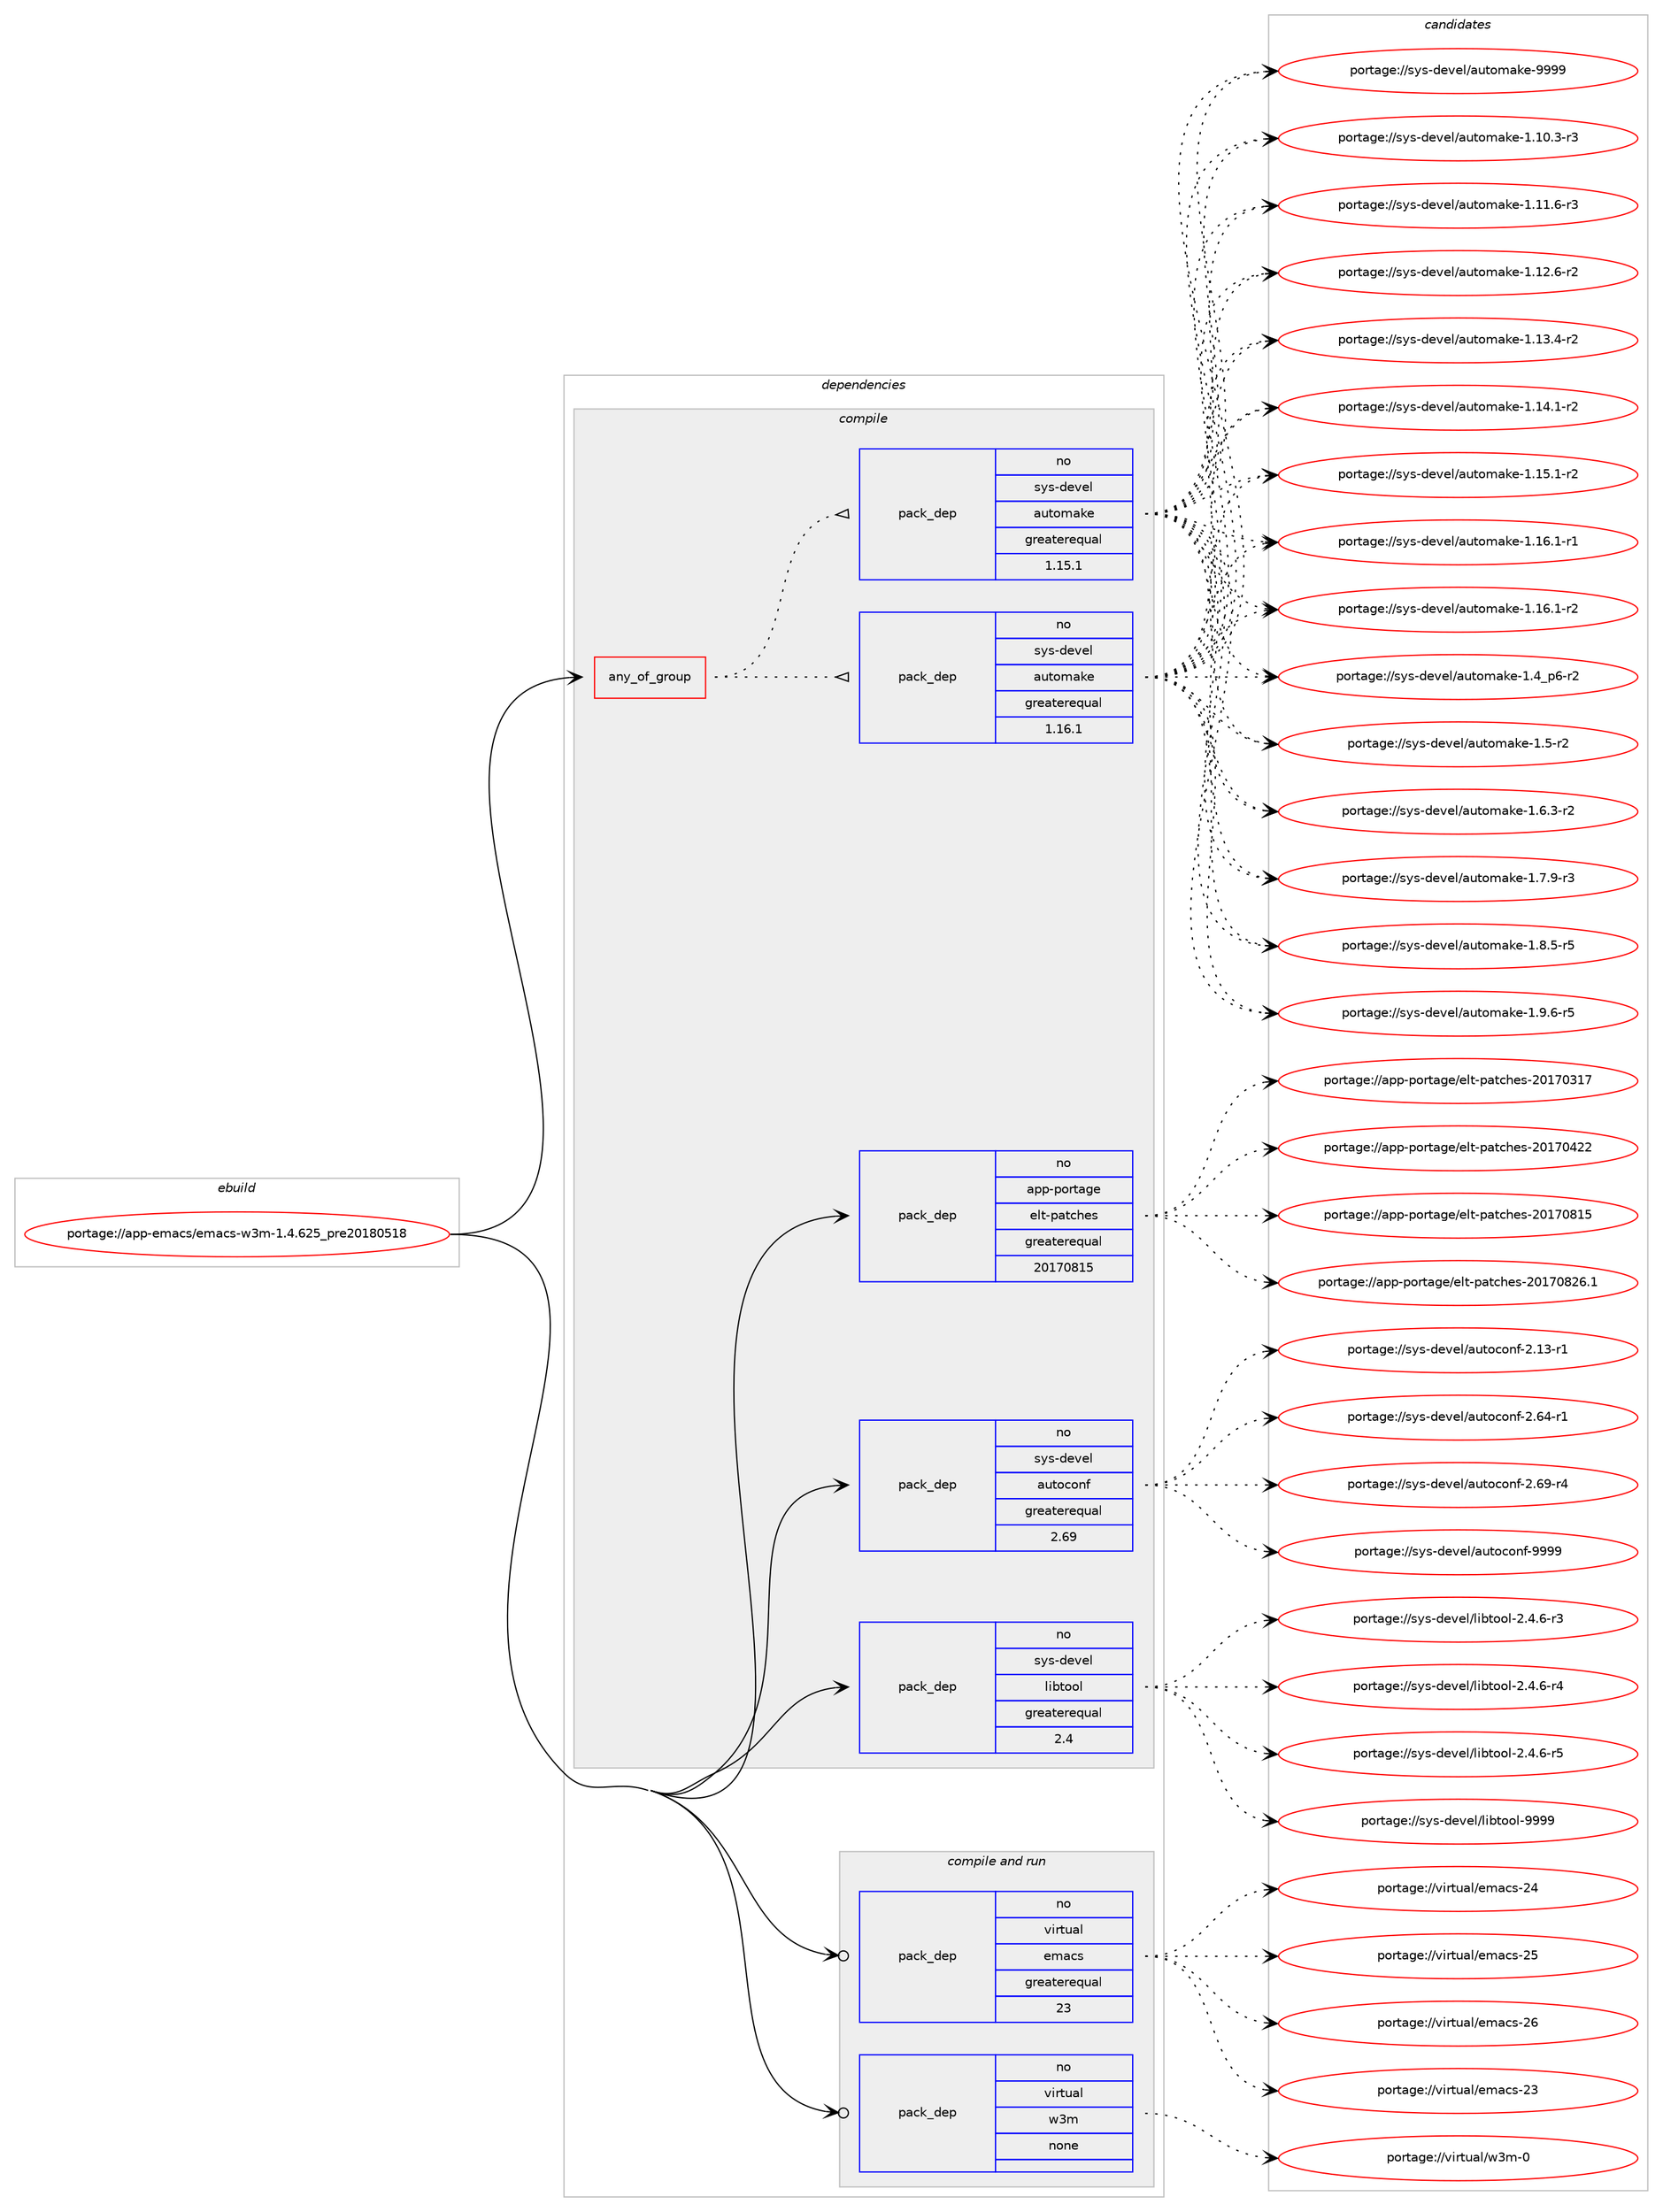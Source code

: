 digraph prolog {

# *************
# Graph options
# *************

newrank=true;
concentrate=true;
compound=true;
graph [rankdir=LR,fontname=Helvetica,fontsize=10,ranksep=1.5];#, ranksep=2.5, nodesep=0.2];
edge  [arrowhead=vee];
node  [fontname=Helvetica,fontsize=10];

# **********
# The ebuild
# **********

subgraph cluster_leftcol {
color=gray;
rank=same;
label=<<i>ebuild</i>>;
id [label="portage://app-emacs/emacs-w3m-1.4.625_pre20180518", color=red, width=4, href="../app-emacs/emacs-w3m-1.4.625_pre20180518.svg"];
}

# ****************
# The dependencies
# ****************

subgraph cluster_midcol {
color=gray;
label=<<i>dependencies</i>>;
subgraph cluster_compile {
fillcolor="#eeeeee";
style=filled;
label=<<i>compile</i>>;
subgraph any335 {
dependency18352 [label=<<TABLE BORDER="0" CELLBORDER="1" CELLSPACING="0" CELLPADDING="4"><TR><TD CELLPADDING="10">any_of_group</TD></TR></TABLE>>, shape=none, color=red];subgraph pack13486 {
dependency18353 [label=<<TABLE BORDER="0" CELLBORDER="1" CELLSPACING="0" CELLPADDING="4" WIDTH="220"><TR><TD ROWSPAN="6" CELLPADDING="30">pack_dep</TD></TR><TR><TD WIDTH="110">no</TD></TR><TR><TD>sys-devel</TD></TR><TR><TD>automake</TD></TR><TR><TD>greaterequal</TD></TR><TR><TD>1.16.1</TD></TR></TABLE>>, shape=none, color=blue];
}
dependency18352:e -> dependency18353:w [weight=20,style="dotted",arrowhead="oinv"];
subgraph pack13487 {
dependency18354 [label=<<TABLE BORDER="0" CELLBORDER="1" CELLSPACING="0" CELLPADDING="4" WIDTH="220"><TR><TD ROWSPAN="6" CELLPADDING="30">pack_dep</TD></TR><TR><TD WIDTH="110">no</TD></TR><TR><TD>sys-devel</TD></TR><TR><TD>automake</TD></TR><TR><TD>greaterequal</TD></TR><TR><TD>1.15.1</TD></TR></TABLE>>, shape=none, color=blue];
}
dependency18352:e -> dependency18354:w [weight=20,style="dotted",arrowhead="oinv"];
}
id:e -> dependency18352:w [weight=20,style="solid",arrowhead="vee"];
subgraph pack13488 {
dependency18355 [label=<<TABLE BORDER="0" CELLBORDER="1" CELLSPACING="0" CELLPADDING="4" WIDTH="220"><TR><TD ROWSPAN="6" CELLPADDING="30">pack_dep</TD></TR><TR><TD WIDTH="110">no</TD></TR><TR><TD>app-portage</TD></TR><TR><TD>elt-patches</TD></TR><TR><TD>greaterequal</TD></TR><TR><TD>20170815</TD></TR></TABLE>>, shape=none, color=blue];
}
id:e -> dependency18355:w [weight=20,style="solid",arrowhead="vee"];
subgraph pack13489 {
dependency18356 [label=<<TABLE BORDER="0" CELLBORDER="1" CELLSPACING="0" CELLPADDING="4" WIDTH="220"><TR><TD ROWSPAN="6" CELLPADDING="30">pack_dep</TD></TR><TR><TD WIDTH="110">no</TD></TR><TR><TD>sys-devel</TD></TR><TR><TD>autoconf</TD></TR><TR><TD>greaterequal</TD></TR><TR><TD>2.69</TD></TR></TABLE>>, shape=none, color=blue];
}
id:e -> dependency18356:w [weight=20,style="solid",arrowhead="vee"];
subgraph pack13490 {
dependency18357 [label=<<TABLE BORDER="0" CELLBORDER="1" CELLSPACING="0" CELLPADDING="4" WIDTH="220"><TR><TD ROWSPAN="6" CELLPADDING="30">pack_dep</TD></TR><TR><TD WIDTH="110">no</TD></TR><TR><TD>sys-devel</TD></TR><TR><TD>libtool</TD></TR><TR><TD>greaterequal</TD></TR><TR><TD>2.4</TD></TR></TABLE>>, shape=none, color=blue];
}
id:e -> dependency18357:w [weight=20,style="solid",arrowhead="vee"];
}
subgraph cluster_compileandrun {
fillcolor="#eeeeee";
style=filled;
label=<<i>compile and run</i>>;
subgraph pack13491 {
dependency18358 [label=<<TABLE BORDER="0" CELLBORDER="1" CELLSPACING="0" CELLPADDING="4" WIDTH="220"><TR><TD ROWSPAN="6" CELLPADDING="30">pack_dep</TD></TR><TR><TD WIDTH="110">no</TD></TR><TR><TD>virtual</TD></TR><TR><TD>emacs</TD></TR><TR><TD>greaterequal</TD></TR><TR><TD>23</TD></TR></TABLE>>, shape=none, color=blue];
}
id:e -> dependency18358:w [weight=20,style="solid",arrowhead="odotvee"];
subgraph pack13492 {
dependency18359 [label=<<TABLE BORDER="0" CELLBORDER="1" CELLSPACING="0" CELLPADDING="4" WIDTH="220"><TR><TD ROWSPAN="6" CELLPADDING="30">pack_dep</TD></TR><TR><TD WIDTH="110">no</TD></TR><TR><TD>virtual</TD></TR><TR><TD>w3m</TD></TR><TR><TD>none</TD></TR><TR><TD></TD></TR></TABLE>>, shape=none, color=blue];
}
id:e -> dependency18359:w [weight=20,style="solid",arrowhead="odotvee"];
}
subgraph cluster_run {
fillcolor="#eeeeee";
style=filled;
label=<<i>run</i>>;
}
}

# **************
# The candidates
# **************

subgraph cluster_choices {
rank=same;
color=gray;
label=<<i>candidates</i>>;

subgraph choice13486 {
color=black;
nodesep=1;
choiceportage11512111545100101118101108479711711611110997107101454946494846514511451 [label="portage://sys-devel/automake-1.10.3-r3", color=red, width=4,href="../sys-devel/automake-1.10.3-r3.svg"];
choiceportage11512111545100101118101108479711711611110997107101454946494946544511451 [label="portage://sys-devel/automake-1.11.6-r3", color=red, width=4,href="../sys-devel/automake-1.11.6-r3.svg"];
choiceportage11512111545100101118101108479711711611110997107101454946495046544511450 [label="portage://sys-devel/automake-1.12.6-r2", color=red, width=4,href="../sys-devel/automake-1.12.6-r2.svg"];
choiceportage11512111545100101118101108479711711611110997107101454946495146524511450 [label="portage://sys-devel/automake-1.13.4-r2", color=red, width=4,href="../sys-devel/automake-1.13.4-r2.svg"];
choiceportage11512111545100101118101108479711711611110997107101454946495246494511450 [label="portage://sys-devel/automake-1.14.1-r2", color=red, width=4,href="../sys-devel/automake-1.14.1-r2.svg"];
choiceportage11512111545100101118101108479711711611110997107101454946495346494511450 [label="portage://sys-devel/automake-1.15.1-r2", color=red, width=4,href="../sys-devel/automake-1.15.1-r2.svg"];
choiceportage11512111545100101118101108479711711611110997107101454946495446494511449 [label="portage://sys-devel/automake-1.16.1-r1", color=red, width=4,href="../sys-devel/automake-1.16.1-r1.svg"];
choiceportage11512111545100101118101108479711711611110997107101454946495446494511450 [label="portage://sys-devel/automake-1.16.1-r2", color=red, width=4,href="../sys-devel/automake-1.16.1-r2.svg"];
choiceportage115121115451001011181011084797117116111109971071014549465295112544511450 [label="portage://sys-devel/automake-1.4_p6-r2", color=red, width=4,href="../sys-devel/automake-1.4_p6-r2.svg"];
choiceportage11512111545100101118101108479711711611110997107101454946534511450 [label="portage://sys-devel/automake-1.5-r2", color=red, width=4,href="../sys-devel/automake-1.5-r2.svg"];
choiceportage115121115451001011181011084797117116111109971071014549465446514511450 [label="portage://sys-devel/automake-1.6.3-r2", color=red, width=4,href="../sys-devel/automake-1.6.3-r2.svg"];
choiceportage115121115451001011181011084797117116111109971071014549465546574511451 [label="portage://sys-devel/automake-1.7.9-r3", color=red, width=4,href="../sys-devel/automake-1.7.9-r3.svg"];
choiceportage115121115451001011181011084797117116111109971071014549465646534511453 [label="portage://sys-devel/automake-1.8.5-r5", color=red, width=4,href="../sys-devel/automake-1.8.5-r5.svg"];
choiceportage115121115451001011181011084797117116111109971071014549465746544511453 [label="portage://sys-devel/automake-1.9.6-r5", color=red, width=4,href="../sys-devel/automake-1.9.6-r5.svg"];
choiceportage115121115451001011181011084797117116111109971071014557575757 [label="portage://sys-devel/automake-9999", color=red, width=4,href="../sys-devel/automake-9999.svg"];
dependency18353:e -> choiceportage11512111545100101118101108479711711611110997107101454946494846514511451:w [style=dotted,weight="100"];
dependency18353:e -> choiceportage11512111545100101118101108479711711611110997107101454946494946544511451:w [style=dotted,weight="100"];
dependency18353:e -> choiceportage11512111545100101118101108479711711611110997107101454946495046544511450:w [style=dotted,weight="100"];
dependency18353:e -> choiceportage11512111545100101118101108479711711611110997107101454946495146524511450:w [style=dotted,weight="100"];
dependency18353:e -> choiceportage11512111545100101118101108479711711611110997107101454946495246494511450:w [style=dotted,weight="100"];
dependency18353:e -> choiceportage11512111545100101118101108479711711611110997107101454946495346494511450:w [style=dotted,weight="100"];
dependency18353:e -> choiceportage11512111545100101118101108479711711611110997107101454946495446494511449:w [style=dotted,weight="100"];
dependency18353:e -> choiceportage11512111545100101118101108479711711611110997107101454946495446494511450:w [style=dotted,weight="100"];
dependency18353:e -> choiceportage115121115451001011181011084797117116111109971071014549465295112544511450:w [style=dotted,weight="100"];
dependency18353:e -> choiceportage11512111545100101118101108479711711611110997107101454946534511450:w [style=dotted,weight="100"];
dependency18353:e -> choiceportage115121115451001011181011084797117116111109971071014549465446514511450:w [style=dotted,weight="100"];
dependency18353:e -> choiceportage115121115451001011181011084797117116111109971071014549465546574511451:w [style=dotted,weight="100"];
dependency18353:e -> choiceportage115121115451001011181011084797117116111109971071014549465646534511453:w [style=dotted,weight="100"];
dependency18353:e -> choiceportage115121115451001011181011084797117116111109971071014549465746544511453:w [style=dotted,weight="100"];
dependency18353:e -> choiceportage115121115451001011181011084797117116111109971071014557575757:w [style=dotted,weight="100"];
}
subgraph choice13487 {
color=black;
nodesep=1;
choiceportage11512111545100101118101108479711711611110997107101454946494846514511451 [label="portage://sys-devel/automake-1.10.3-r3", color=red, width=4,href="../sys-devel/automake-1.10.3-r3.svg"];
choiceportage11512111545100101118101108479711711611110997107101454946494946544511451 [label="portage://sys-devel/automake-1.11.6-r3", color=red, width=4,href="../sys-devel/automake-1.11.6-r3.svg"];
choiceportage11512111545100101118101108479711711611110997107101454946495046544511450 [label="portage://sys-devel/automake-1.12.6-r2", color=red, width=4,href="../sys-devel/automake-1.12.6-r2.svg"];
choiceportage11512111545100101118101108479711711611110997107101454946495146524511450 [label="portage://sys-devel/automake-1.13.4-r2", color=red, width=4,href="../sys-devel/automake-1.13.4-r2.svg"];
choiceportage11512111545100101118101108479711711611110997107101454946495246494511450 [label="portage://sys-devel/automake-1.14.1-r2", color=red, width=4,href="../sys-devel/automake-1.14.1-r2.svg"];
choiceportage11512111545100101118101108479711711611110997107101454946495346494511450 [label="portage://sys-devel/automake-1.15.1-r2", color=red, width=4,href="../sys-devel/automake-1.15.1-r2.svg"];
choiceportage11512111545100101118101108479711711611110997107101454946495446494511449 [label="portage://sys-devel/automake-1.16.1-r1", color=red, width=4,href="../sys-devel/automake-1.16.1-r1.svg"];
choiceportage11512111545100101118101108479711711611110997107101454946495446494511450 [label="portage://sys-devel/automake-1.16.1-r2", color=red, width=4,href="../sys-devel/automake-1.16.1-r2.svg"];
choiceportage115121115451001011181011084797117116111109971071014549465295112544511450 [label="portage://sys-devel/automake-1.4_p6-r2", color=red, width=4,href="../sys-devel/automake-1.4_p6-r2.svg"];
choiceportage11512111545100101118101108479711711611110997107101454946534511450 [label="portage://sys-devel/automake-1.5-r2", color=red, width=4,href="../sys-devel/automake-1.5-r2.svg"];
choiceportage115121115451001011181011084797117116111109971071014549465446514511450 [label="portage://sys-devel/automake-1.6.3-r2", color=red, width=4,href="../sys-devel/automake-1.6.3-r2.svg"];
choiceportage115121115451001011181011084797117116111109971071014549465546574511451 [label="portage://sys-devel/automake-1.7.9-r3", color=red, width=4,href="../sys-devel/automake-1.7.9-r3.svg"];
choiceportage115121115451001011181011084797117116111109971071014549465646534511453 [label="portage://sys-devel/automake-1.8.5-r5", color=red, width=4,href="../sys-devel/automake-1.8.5-r5.svg"];
choiceportage115121115451001011181011084797117116111109971071014549465746544511453 [label="portage://sys-devel/automake-1.9.6-r5", color=red, width=4,href="../sys-devel/automake-1.9.6-r5.svg"];
choiceportage115121115451001011181011084797117116111109971071014557575757 [label="portage://sys-devel/automake-9999", color=red, width=4,href="../sys-devel/automake-9999.svg"];
dependency18354:e -> choiceportage11512111545100101118101108479711711611110997107101454946494846514511451:w [style=dotted,weight="100"];
dependency18354:e -> choiceportage11512111545100101118101108479711711611110997107101454946494946544511451:w [style=dotted,weight="100"];
dependency18354:e -> choiceportage11512111545100101118101108479711711611110997107101454946495046544511450:w [style=dotted,weight="100"];
dependency18354:e -> choiceportage11512111545100101118101108479711711611110997107101454946495146524511450:w [style=dotted,weight="100"];
dependency18354:e -> choiceportage11512111545100101118101108479711711611110997107101454946495246494511450:w [style=dotted,weight="100"];
dependency18354:e -> choiceportage11512111545100101118101108479711711611110997107101454946495346494511450:w [style=dotted,weight="100"];
dependency18354:e -> choiceportage11512111545100101118101108479711711611110997107101454946495446494511449:w [style=dotted,weight="100"];
dependency18354:e -> choiceportage11512111545100101118101108479711711611110997107101454946495446494511450:w [style=dotted,weight="100"];
dependency18354:e -> choiceportage115121115451001011181011084797117116111109971071014549465295112544511450:w [style=dotted,weight="100"];
dependency18354:e -> choiceportage11512111545100101118101108479711711611110997107101454946534511450:w [style=dotted,weight="100"];
dependency18354:e -> choiceportage115121115451001011181011084797117116111109971071014549465446514511450:w [style=dotted,weight="100"];
dependency18354:e -> choiceportage115121115451001011181011084797117116111109971071014549465546574511451:w [style=dotted,weight="100"];
dependency18354:e -> choiceportage115121115451001011181011084797117116111109971071014549465646534511453:w [style=dotted,weight="100"];
dependency18354:e -> choiceportage115121115451001011181011084797117116111109971071014549465746544511453:w [style=dotted,weight="100"];
dependency18354:e -> choiceportage115121115451001011181011084797117116111109971071014557575757:w [style=dotted,weight="100"];
}
subgraph choice13488 {
color=black;
nodesep=1;
choiceportage97112112451121111141169710310147101108116451129711699104101115455048495548514955 [label="portage://app-portage/elt-patches-20170317", color=red, width=4,href="../app-portage/elt-patches-20170317.svg"];
choiceportage97112112451121111141169710310147101108116451129711699104101115455048495548525050 [label="portage://app-portage/elt-patches-20170422", color=red, width=4,href="../app-portage/elt-patches-20170422.svg"];
choiceportage97112112451121111141169710310147101108116451129711699104101115455048495548564953 [label="portage://app-portage/elt-patches-20170815", color=red, width=4,href="../app-portage/elt-patches-20170815.svg"];
choiceportage971121124511211111411697103101471011081164511297116991041011154550484955485650544649 [label="portage://app-portage/elt-patches-20170826.1", color=red, width=4,href="../app-portage/elt-patches-20170826.1.svg"];
dependency18355:e -> choiceportage97112112451121111141169710310147101108116451129711699104101115455048495548514955:w [style=dotted,weight="100"];
dependency18355:e -> choiceportage97112112451121111141169710310147101108116451129711699104101115455048495548525050:w [style=dotted,weight="100"];
dependency18355:e -> choiceportage97112112451121111141169710310147101108116451129711699104101115455048495548564953:w [style=dotted,weight="100"];
dependency18355:e -> choiceportage971121124511211111411697103101471011081164511297116991041011154550484955485650544649:w [style=dotted,weight="100"];
}
subgraph choice13489 {
color=black;
nodesep=1;
choiceportage1151211154510010111810110847971171161119911111010245504649514511449 [label="portage://sys-devel/autoconf-2.13-r1", color=red, width=4,href="../sys-devel/autoconf-2.13-r1.svg"];
choiceportage1151211154510010111810110847971171161119911111010245504654524511449 [label="portage://sys-devel/autoconf-2.64-r1", color=red, width=4,href="../sys-devel/autoconf-2.64-r1.svg"];
choiceportage1151211154510010111810110847971171161119911111010245504654574511452 [label="portage://sys-devel/autoconf-2.69-r4", color=red, width=4,href="../sys-devel/autoconf-2.69-r4.svg"];
choiceportage115121115451001011181011084797117116111991111101024557575757 [label="portage://sys-devel/autoconf-9999", color=red, width=4,href="../sys-devel/autoconf-9999.svg"];
dependency18356:e -> choiceportage1151211154510010111810110847971171161119911111010245504649514511449:w [style=dotted,weight="100"];
dependency18356:e -> choiceportage1151211154510010111810110847971171161119911111010245504654524511449:w [style=dotted,weight="100"];
dependency18356:e -> choiceportage1151211154510010111810110847971171161119911111010245504654574511452:w [style=dotted,weight="100"];
dependency18356:e -> choiceportage115121115451001011181011084797117116111991111101024557575757:w [style=dotted,weight="100"];
}
subgraph choice13490 {
color=black;
nodesep=1;
choiceportage1151211154510010111810110847108105981161111111084550465246544511451 [label="portage://sys-devel/libtool-2.4.6-r3", color=red, width=4,href="../sys-devel/libtool-2.4.6-r3.svg"];
choiceportage1151211154510010111810110847108105981161111111084550465246544511452 [label="portage://sys-devel/libtool-2.4.6-r4", color=red, width=4,href="../sys-devel/libtool-2.4.6-r4.svg"];
choiceportage1151211154510010111810110847108105981161111111084550465246544511453 [label="portage://sys-devel/libtool-2.4.6-r5", color=red, width=4,href="../sys-devel/libtool-2.4.6-r5.svg"];
choiceportage1151211154510010111810110847108105981161111111084557575757 [label="portage://sys-devel/libtool-9999", color=red, width=4,href="../sys-devel/libtool-9999.svg"];
dependency18357:e -> choiceportage1151211154510010111810110847108105981161111111084550465246544511451:w [style=dotted,weight="100"];
dependency18357:e -> choiceportage1151211154510010111810110847108105981161111111084550465246544511452:w [style=dotted,weight="100"];
dependency18357:e -> choiceportage1151211154510010111810110847108105981161111111084550465246544511453:w [style=dotted,weight="100"];
dependency18357:e -> choiceportage1151211154510010111810110847108105981161111111084557575757:w [style=dotted,weight="100"];
}
subgraph choice13491 {
color=black;
nodesep=1;
choiceportage11810511411611797108471011099799115455051 [label="portage://virtual/emacs-23", color=red, width=4,href="../virtual/emacs-23.svg"];
choiceportage11810511411611797108471011099799115455052 [label="portage://virtual/emacs-24", color=red, width=4,href="../virtual/emacs-24.svg"];
choiceportage11810511411611797108471011099799115455053 [label="portage://virtual/emacs-25", color=red, width=4,href="../virtual/emacs-25.svg"];
choiceportage11810511411611797108471011099799115455054 [label="portage://virtual/emacs-26", color=red, width=4,href="../virtual/emacs-26.svg"];
dependency18358:e -> choiceportage11810511411611797108471011099799115455051:w [style=dotted,weight="100"];
dependency18358:e -> choiceportage11810511411611797108471011099799115455052:w [style=dotted,weight="100"];
dependency18358:e -> choiceportage11810511411611797108471011099799115455053:w [style=dotted,weight="100"];
dependency18358:e -> choiceportage11810511411611797108471011099799115455054:w [style=dotted,weight="100"];
}
subgraph choice13492 {
color=black;
nodesep=1;
choiceportage1181051141161179710847119511094548 [label="portage://virtual/w3m-0", color=red, width=4,href="../virtual/w3m-0.svg"];
dependency18359:e -> choiceportage1181051141161179710847119511094548:w [style=dotted,weight="100"];
}
}

}
